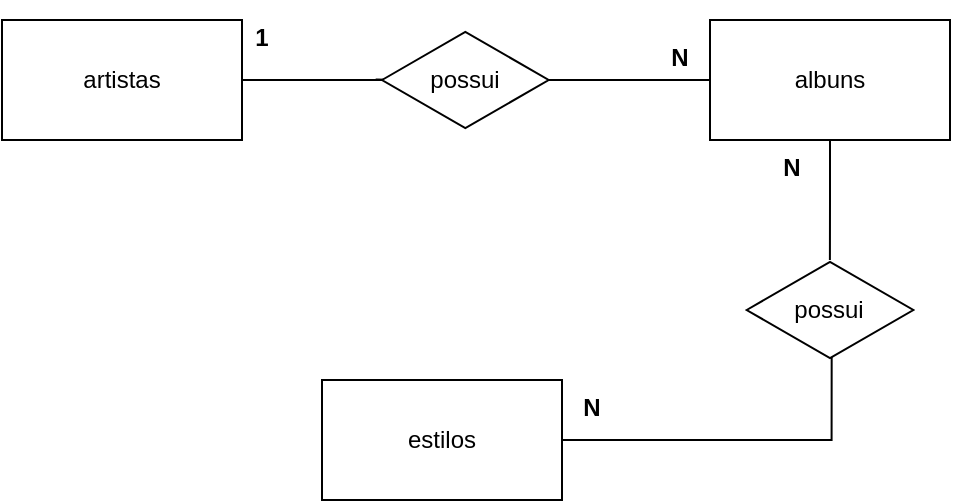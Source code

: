 <mxfile version="15.2.9" type="device"><diagram id="0fMhvQj0QJee4rKAbX5T" name="Page-1"><mxGraphModel dx="1038" dy="579" grid="1" gridSize="10" guides="1" tooltips="1" connect="1" arrows="1" fold="1" page="1" pageScale="1" pageWidth="827" pageHeight="1169" math="0" shadow="0"><root><mxCell id="0"/><mxCell id="1" parent="0"/><mxCell id="Zcgn3CiF-5-KV4hB9jIa-9" style="edgeStyle=orthogonalEdgeStyle;rounded=0;orthogonalLoop=1;jettySize=auto;html=1;entryX=-0.038;entryY=0.496;entryDx=0;entryDy=0;entryPerimeter=0;endArrow=none;endFill=0;" edge="1" parent="1" source="Zcgn3CiF-5-KV4hB9jIa-1" target="Zcgn3CiF-5-KV4hB9jIa-7"><mxGeometry relative="1" as="geometry"><Array as="points"><mxPoint x="260" y="180"/><mxPoint x="260" y="180"/></Array></mxGeometry></mxCell><mxCell id="Zcgn3CiF-5-KV4hB9jIa-1" value="artistas" style="rounded=0;whiteSpace=wrap;html=1;" vertex="1" parent="1"><mxGeometry x="60" y="150" width="120" height="60" as="geometry"/></mxCell><mxCell id="Zcgn3CiF-5-KV4hB9jIa-11" style="edgeStyle=orthogonalEdgeStyle;rounded=0;orthogonalLoop=1;jettySize=auto;html=1;endArrow=none;endFill=0;" edge="1" parent="1" source="Zcgn3CiF-5-KV4hB9jIa-2" target="Zcgn3CiF-5-KV4hB9jIa-7"><mxGeometry relative="1" as="geometry"/></mxCell><mxCell id="Zcgn3CiF-5-KV4hB9jIa-12" style="edgeStyle=orthogonalEdgeStyle;rounded=0;orthogonalLoop=1;jettySize=auto;html=1;endArrow=none;endFill=0;" edge="1" parent="1" source="Zcgn3CiF-5-KV4hB9jIa-2" target="Zcgn3CiF-5-KV4hB9jIa-8"><mxGeometry relative="1" as="geometry"/></mxCell><mxCell id="Zcgn3CiF-5-KV4hB9jIa-2" value="albuns" style="rounded=0;whiteSpace=wrap;html=1;" vertex="1" parent="1"><mxGeometry x="414" y="150" width="120" height="60" as="geometry"/></mxCell><mxCell id="Zcgn3CiF-5-KV4hB9jIa-14" style="edgeStyle=orthogonalEdgeStyle;rounded=0;orthogonalLoop=1;jettySize=auto;html=1;entryX=0.51;entryY=0.948;entryDx=0;entryDy=0;entryPerimeter=0;endArrow=none;endFill=0;" edge="1" parent="1" source="Zcgn3CiF-5-KV4hB9jIa-3" target="Zcgn3CiF-5-KV4hB9jIa-8"><mxGeometry relative="1" as="geometry"/></mxCell><mxCell id="Zcgn3CiF-5-KV4hB9jIa-3" value="estilos" style="rounded=0;whiteSpace=wrap;html=1;" vertex="1" parent="1"><mxGeometry x="220" y="330" width="120" height="60" as="geometry"/></mxCell><mxCell id="Zcgn3CiF-5-KV4hB9jIa-7" value="possui" style="html=1;whiteSpace=wrap;aspect=fixed;shape=isoRectangle;" vertex="1" parent="1"><mxGeometry x="250" y="155" width="83.33" height="50" as="geometry"/></mxCell><mxCell id="Zcgn3CiF-5-KV4hB9jIa-8" value="possui" style="html=1;whiteSpace=wrap;aspect=fixed;shape=isoRectangle;gradientColor=#ffffff;" vertex="1" parent="1"><mxGeometry x="432.34" y="270" width="83.33" height="50" as="geometry"/></mxCell><mxCell id="Zcgn3CiF-5-KV4hB9jIa-15" value="1" style="text;align=center;fontStyle=1;verticalAlign=middle;spacingLeft=3;spacingRight=3;strokeColor=none;rotatable=0;points=[[0,0.5],[1,0.5]];portConstraint=eastwest;gradientColor=#ffffff;" vertex="1" parent="1"><mxGeometry x="170" y="140" width="40" height="36" as="geometry"/></mxCell><mxCell id="Zcgn3CiF-5-KV4hB9jIa-17" value="N" style="text;align=center;fontStyle=1;verticalAlign=middle;spacingLeft=3;spacingRight=3;strokeColor=none;rotatable=0;points=[[0,0.5],[1,0.5]];portConstraint=eastwest;gradientColor=#ffffff;" vertex="1" parent="1"><mxGeometry x="384" y="155" width="30" height="26" as="geometry"/></mxCell><mxCell id="Zcgn3CiF-5-KV4hB9jIa-18" value="N" style="text;align=center;fontStyle=1;verticalAlign=middle;spacingLeft=3;spacingRight=3;strokeColor=none;rotatable=0;points=[[0,0.5],[1,0.5]];portConstraint=eastwest;gradientColor=#ffffff;" vertex="1" parent="1"><mxGeometry x="340" y="330" width="30" height="26" as="geometry"/></mxCell><mxCell id="Zcgn3CiF-5-KV4hB9jIa-19" value="N" style="text;align=center;fontStyle=1;verticalAlign=middle;spacingLeft=3;spacingRight=3;strokeColor=none;rotatable=0;points=[[0,0.5],[1,0.5]];portConstraint=eastwest;gradientColor=#ffffff;" vertex="1" parent="1"><mxGeometry x="440" y="210" width="30" height="26" as="geometry"/></mxCell></root></mxGraphModel></diagram></mxfile>